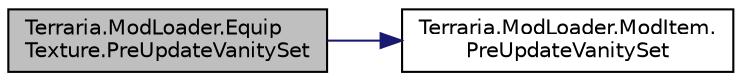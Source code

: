 digraph "Terraria.ModLoader.EquipTexture.PreUpdateVanitySet"
{
 // LATEX_PDF_SIZE
  edge [fontname="Helvetica",fontsize="10",labelfontname="Helvetica",labelfontsize="10"];
  node [fontname="Helvetica",fontsize="10",shape=record];
  rankdir="LR";
  Node1 [label="Terraria.ModLoader.Equip\lTexture.PreUpdateVanitySet",height=0.2,width=0.4,color="black", fillcolor="grey75", style="filled", fontcolor="black",tooltip="Allows you to create special effects (such as the necro armor's hurt noise) when the player wears thi..."];
  Node1 -> Node2 [color="midnightblue",fontsize="10",style="solid",fontname="Helvetica"];
  Node2 [label="Terraria.ModLoader.ModItem.\lPreUpdateVanitySet",height=0.2,width=0.4,color="black", fillcolor="white", style="filled",URL="$class_terraria_1_1_mod_loader_1_1_mod_item.html#ae522ac3b92031dc6f10fa092df611e5f",tooltip="Allows you to create special effects (such as the necro armor's hurt noise) when the player wears thi..."];
}
